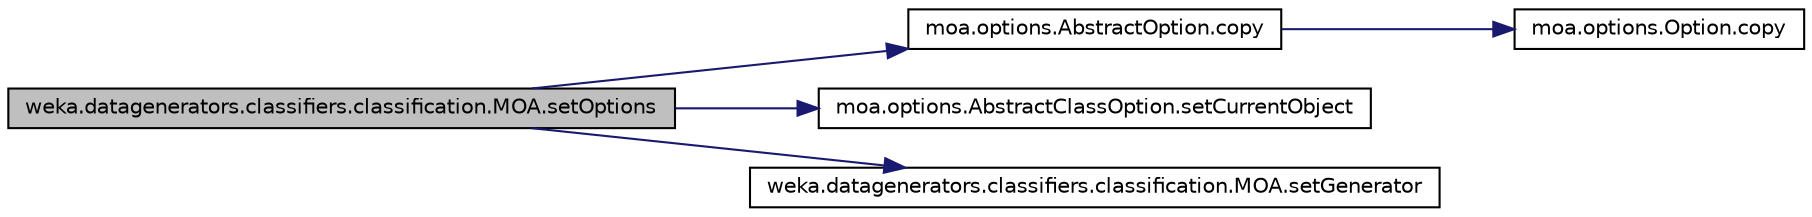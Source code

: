 digraph G
{
  edge [fontname="Helvetica",fontsize="10",labelfontname="Helvetica",labelfontsize="10"];
  node [fontname="Helvetica",fontsize="10",shape=record];
  rankdir=LR;
  Node1 [label="weka.datagenerators.classifiers.classification.MOA.setOptions",height=0.2,width=0.4,color="black", fillcolor="grey75", style="filled" fontcolor="black"];
  Node1 -> Node2 [color="midnightblue",fontsize="10",style="solid",fontname="Helvetica"];
  Node2 [label="moa.options.AbstractOption.copy",height=0.2,width=0.4,color="black", fillcolor="white", style="filled",URL="$classmoa_1_1options_1_1AbstractOption.html#a0716ff12efafc1b64e13e8449fd64b25",tooltip="This method produces a copy of this object."];
  Node2 -> Node3 [color="midnightblue",fontsize="10",style="solid",fontname="Helvetica"];
  Node3 [label="moa.options.Option.copy",height=0.2,width=0.4,color="black", fillcolor="white", style="filled",URL="$interfacemoa_1_1options_1_1Option.html#a21de95695d5a72cd7698fd27a1965860",tooltip="Gets a copy of this option."];
  Node1 -> Node4 [color="midnightblue",fontsize="10",style="solid",fontname="Helvetica"];
  Node4 [label="moa.options.AbstractClassOption.setCurrentObject",height=0.2,width=0.4,color="black", fillcolor="white", style="filled",URL="$classmoa_1_1options_1_1AbstractClassOption.html#acfd5cfa3727e53de94c0eb9f72530709",tooltip="Sets current object."];
  Node1 -> Node5 [color="midnightblue",fontsize="10",style="solid",fontname="Helvetica"];
  Node5 [label="weka.datagenerators.classifiers.classification.MOA.setGenerator",height=0.2,width=0.4,color="black", fillcolor="white", style="filled",URL="$classweka_1_1datagenerators_1_1classifiers_1_1classification_1_1MOA.html#a16cf021f4bfff31b1c44f12b967238f1",tooltip="Sets the MOA stream generator to use."];
}
